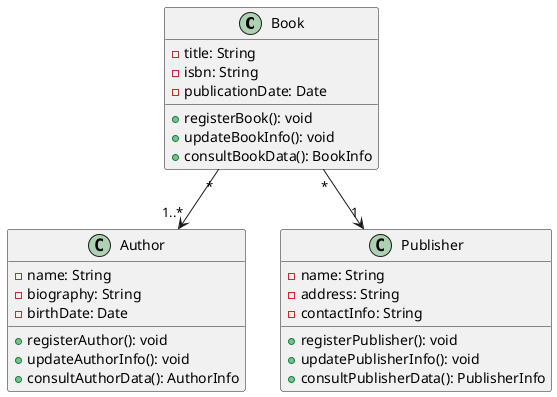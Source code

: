 @startuml
class Book {
    - title: String
    - isbn: String
    - publicationDate: Date
    + registerBook(): void
    + updateBookInfo(): void
    + consultBookData(): BookInfo
}

class Author {
    - name: String
    - biography: String
    - birthDate: Date
    + registerAuthor(): void
    + updateAuthorInfo(): void
    + consultAuthorData(): AuthorInfo
}

class Publisher {
    - name: String
    - address: String
    - contactInfo: String
    + registerPublisher(): void
    + updatePublisherInfo(): void
    + consultPublisherData(): PublisherInfo
}

Book "*" --> "1..*" Author
Book "*" --> "1" Publisher
@enduml